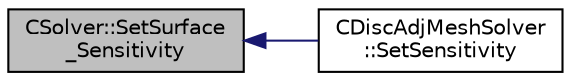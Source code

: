 digraph "CSolver::SetSurface_Sensitivity"
{
  edge [fontname="Helvetica",fontsize="10",labelfontname="Helvetica",labelfontsize="10"];
  node [fontname="Helvetica",fontsize="10",shape=record];
  rankdir="LR";
  Node5231 [label="CSolver::SetSurface\l_Sensitivity",height=0.2,width=0.4,color="black", fillcolor="grey75", style="filled", fontcolor="black"];
  Node5231 -> Node5232 [dir="back",color="midnightblue",fontsize="10",style="solid",fontname="Helvetica"];
  Node5232 [label="CDiscAdjMeshSolver\l::SetSensitivity",height=0.2,width=0.4,color="black", fillcolor="white", style="filled",URL="$class_c_disc_adj_mesh_solver.html#af4974e3eef0efa3bbfeba565a051a179",tooltip="Extract and set the geometrical sensitivity. "];
}
